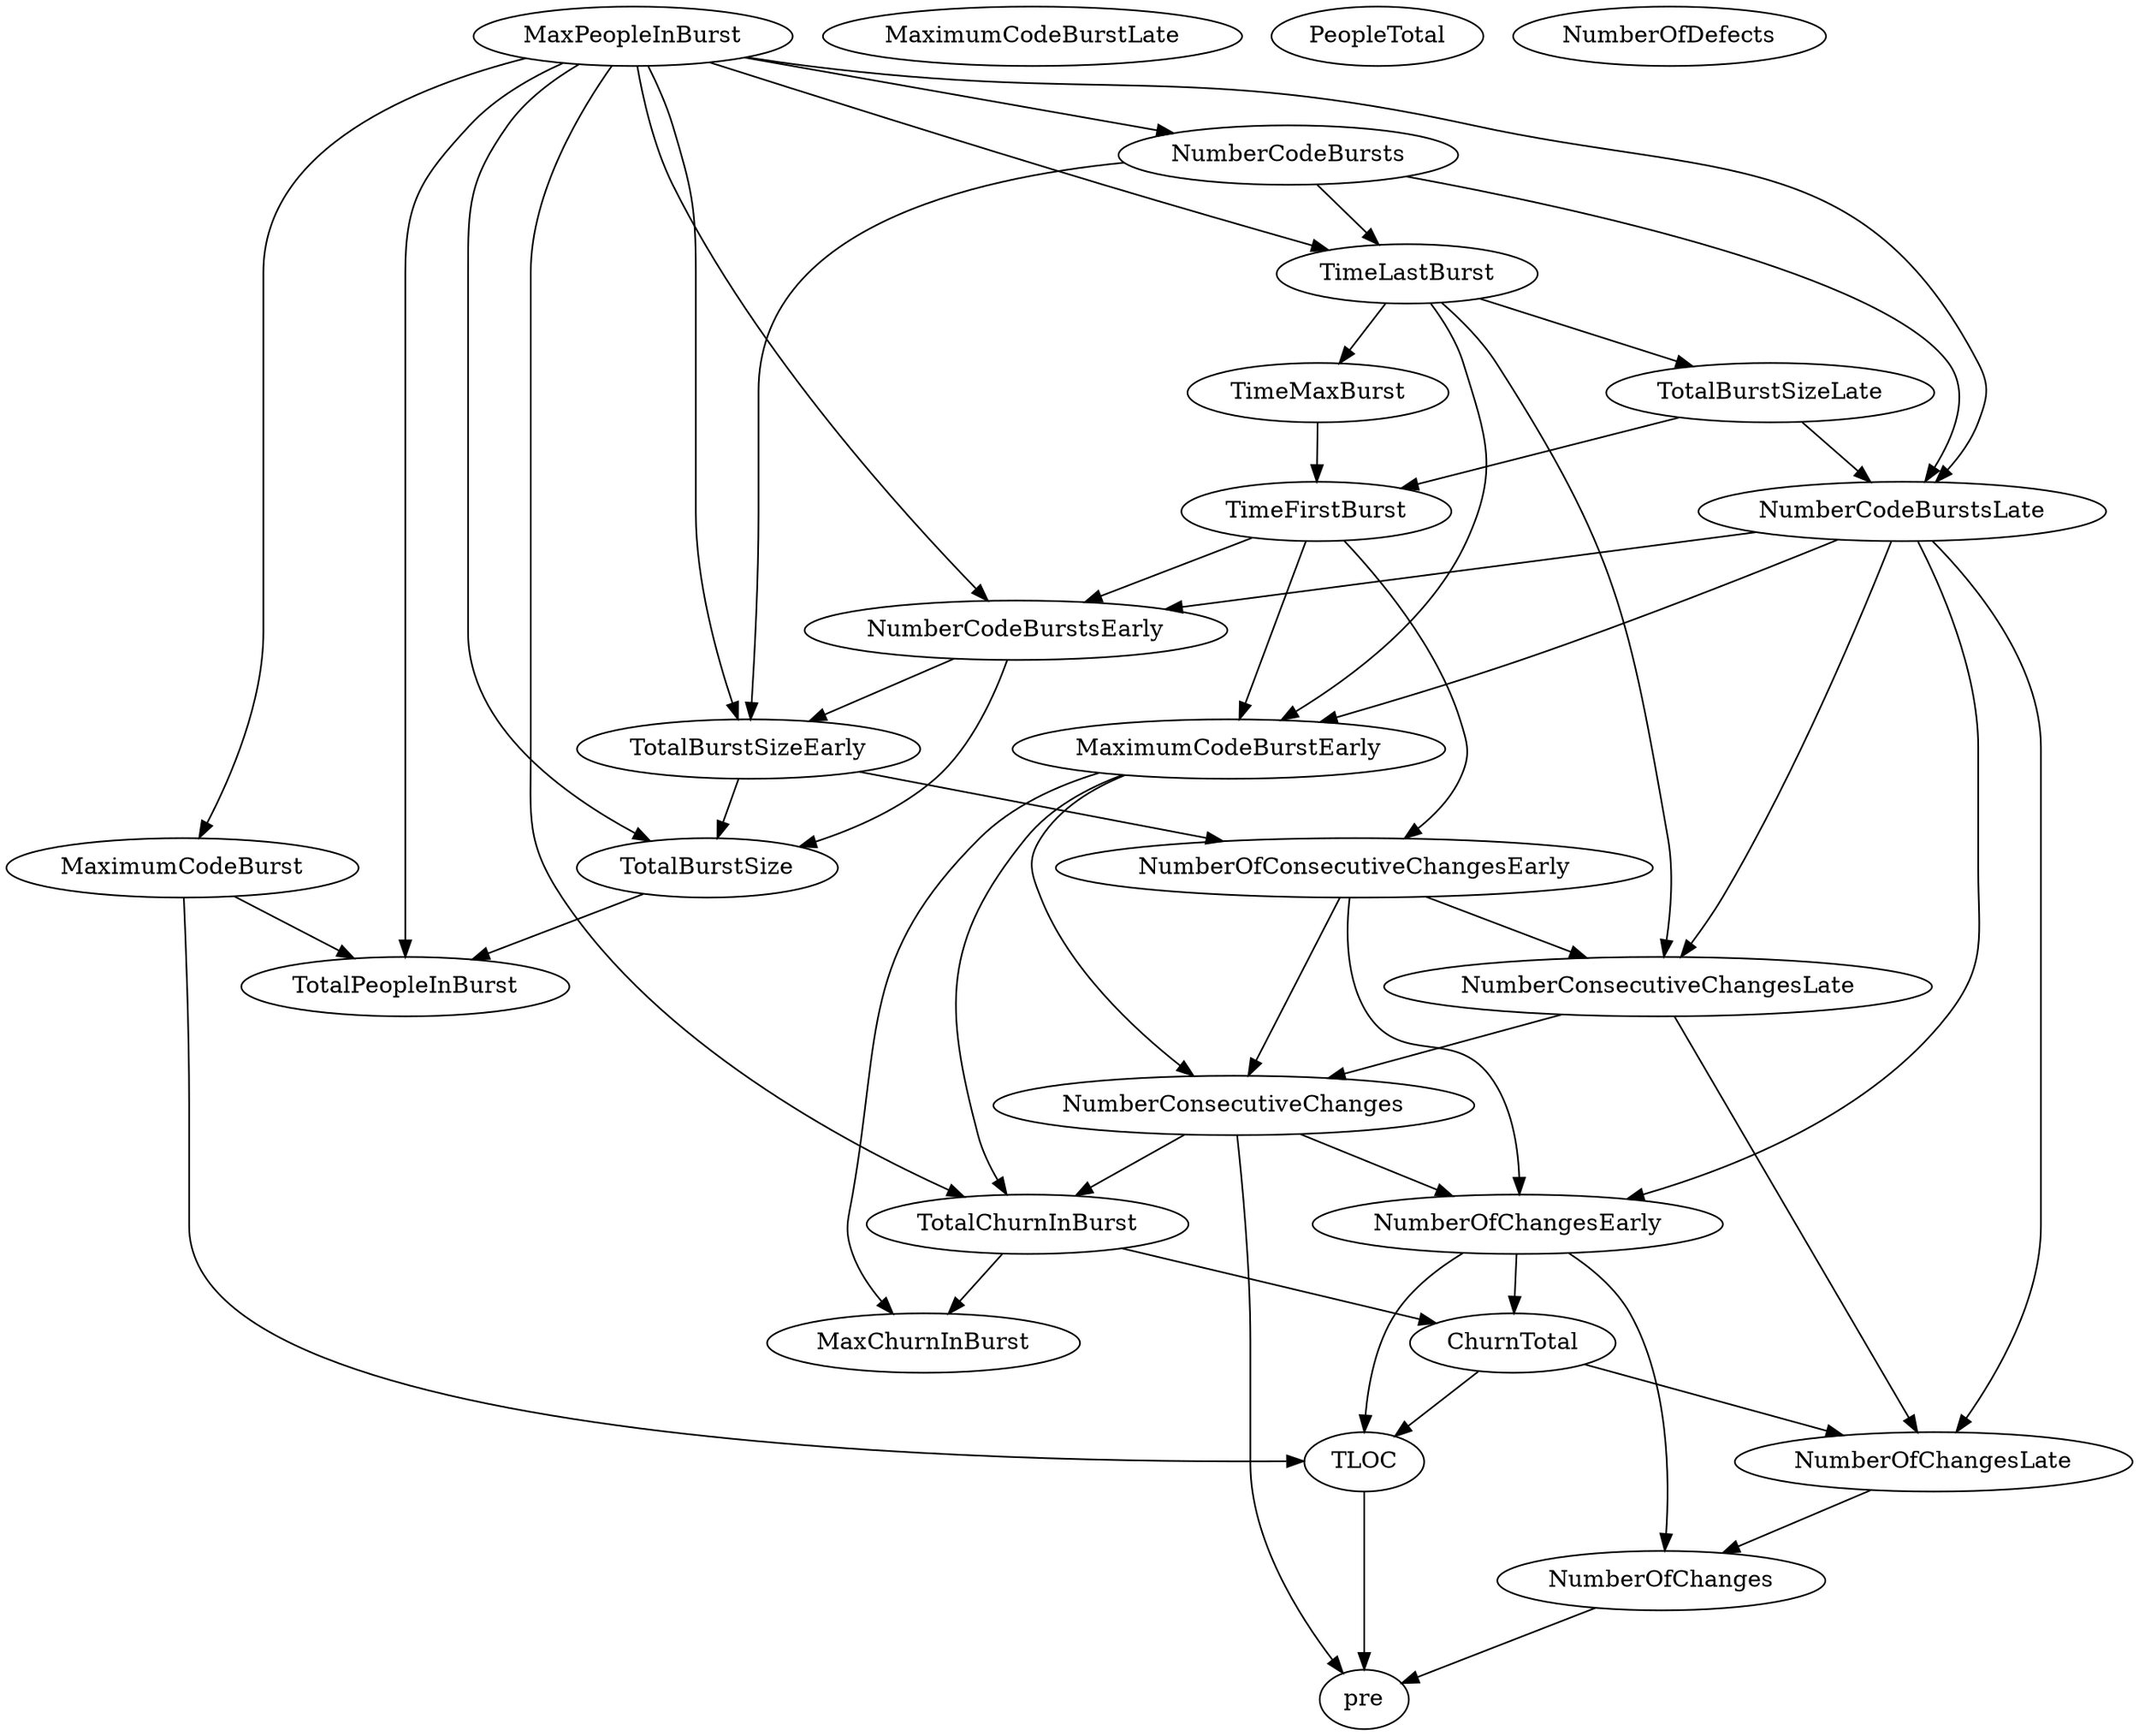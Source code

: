 digraph {
   TotalPeopleInBurst;
   MaximumCodeBurstLate;
   NumberOfChanges;
   MaxPeopleInBurst;
   TotalBurstSizeLate;
   NumberCodeBurstsLate;
   NumberOfChangesLate;
   NumberOfChangesEarly;
   MaxChurnInBurst;
   MaximumCodeBurstEarly;
   NumberCodeBurstsEarly;
   TimeFirstBurst;
   TotalChurnInBurst;
   ChurnTotal;
   MaximumCodeBurst;
   NumberOfConsecutiveChangesEarly;
   NumberConsecutiveChangesLate;
   TotalBurstSizeEarly;
   TotalBurstSize;
   TimeMaxBurst;
   NumberConsecutiveChanges;
   TimeLastBurst;
   NumberCodeBursts;
   PeopleTotal;
   pre;
   NumberOfDefects;
   TLOC;
   NumberOfChanges -> pre;
   MaxPeopleInBurst -> TotalPeopleInBurst;
   MaxPeopleInBurst -> NumberCodeBurstsLate;
   MaxPeopleInBurst -> NumberCodeBurstsEarly;
   MaxPeopleInBurst -> TotalChurnInBurst;
   MaxPeopleInBurst -> MaximumCodeBurst;
   MaxPeopleInBurst -> TotalBurstSizeEarly;
   MaxPeopleInBurst -> TotalBurstSize;
   MaxPeopleInBurst -> TimeLastBurst;
   MaxPeopleInBurst -> NumberCodeBursts;
   TotalBurstSizeLate -> NumberCodeBurstsLate;
   TotalBurstSizeLate -> TimeFirstBurst;
   NumberCodeBurstsLate -> NumberOfChangesLate;
   NumberCodeBurstsLate -> NumberOfChangesEarly;
   NumberCodeBurstsLate -> MaximumCodeBurstEarly;
   NumberCodeBurstsLate -> NumberCodeBurstsEarly;
   NumberCodeBurstsLate -> NumberConsecutiveChangesLate;
   NumberOfChangesLate -> NumberOfChanges;
   NumberOfChangesEarly -> NumberOfChanges;
   NumberOfChangesEarly -> ChurnTotal;
   NumberOfChangesEarly -> TLOC;
   MaximumCodeBurstEarly -> MaxChurnInBurst;
   MaximumCodeBurstEarly -> TotalChurnInBurst;
   MaximumCodeBurstEarly -> NumberConsecutiveChanges;
   NumberCodeBurstsEarly -> TotalBurstSizeEarly;
   NumberCodeBurstsEarly -> TotalBurstSize;
   TimeFirstBurst -> MaximumCodeBurstEarly;
   TimeFirstBurst -> NumberCodeBurstsEarly;
   TimeFirstBurst -> NumberOfConsecutiveChangesEarly;
   TotalChurnInBurst -> MaxChurnInBurst;
   TotalChurnInBurst -> ChurnTotal;
   ChurnTotal -> NumberOfChangesLate;
   ChurnTotal -> TLOC;
   MaximumCodeBurst -> TotalPeopleInBurst;
   MaximumCodeBurst -> TLOC;
   NumberOfConsecutiveChangesEarly -> NumberOfChangesEarly;
   NumberOfConsecutiveChangesEarly -> NumberConsecutiveChangesLate;
   NumberOfConsecutiveChangesEarly -> NumberConsecutiveChanges;
   NumberConsecutiveChangesLate -> NumberOfChangesLate;
   NumberConsecutiveChangesLate -> NumberConsecutiveChanges;
   TotalBurstSizeEarly -> NumberOfConsecutiveChangesEarly;
   TotalBurstSizeEarly -> TotalBurstSize;
   TotalBurstSize -> TotalPeopleInBurst;
   TimeMaxBurst -> TimeFirstBurst;
   NumberConsecutiveChanges -> NumberOfChangesEarly;
   NumberConsecutiveChanges -> TotalChurnInBurst;
   NumberConsecutiveChanges -> pre;
   TimeLastBurst -> TotalBurstSizeLate;
   TimeLastBurst -> MaximumCodeBurstEarly;
   TimeLastBurst -> NumberConsecutiveChangesLate;
   TimeLastBurst -> TimeMaxBurst;
   NumberCodeBursts -> NumberCodeBurstsLate;
   NumberCodeBursts -> TotalBurstSizeEarly;
   NumberCodeBursts -> TimeLastBurst;
   TLOC -> pre;
}
